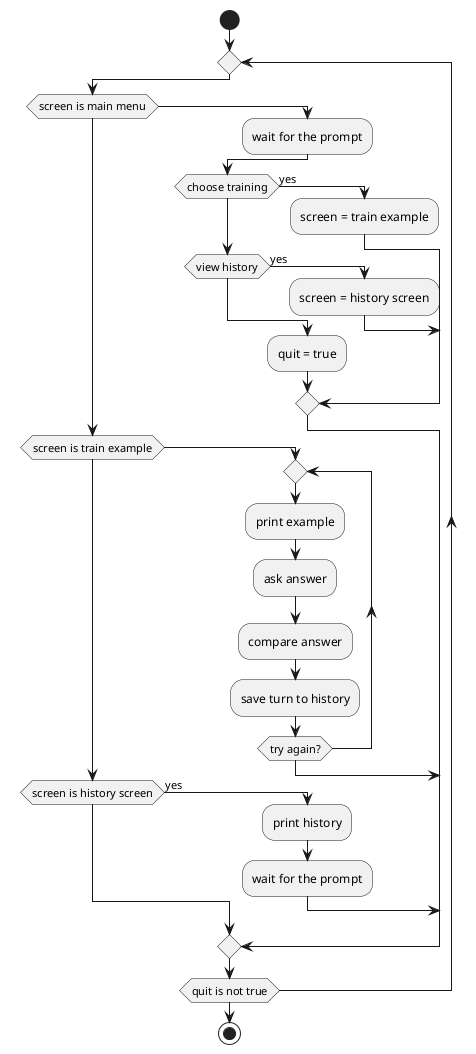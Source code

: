 ﻿@startuml
'https://plantuml.com/activity-diagram-beta

!pragma useVerticalIf on

start

repeat

  if (screen is main menu)
    :wait for the prompt;
    if (choose training) then (yes)
      :screen = train example; 
    elseif (view history) then (yes)
      :screen = history screen;
    else 
      :quit = true;
    endif
  elseif (screen is train example)
    repeat
      :print example;
      :ask answer;
      :compare answer;
      :save turn to history;
    repeat while (try again?)
  elseif (screen is history screen) then (yes)
    :print history;
    :wait for the prompt;
  endif

repeat while (quit is not true)

stop

@enduml
